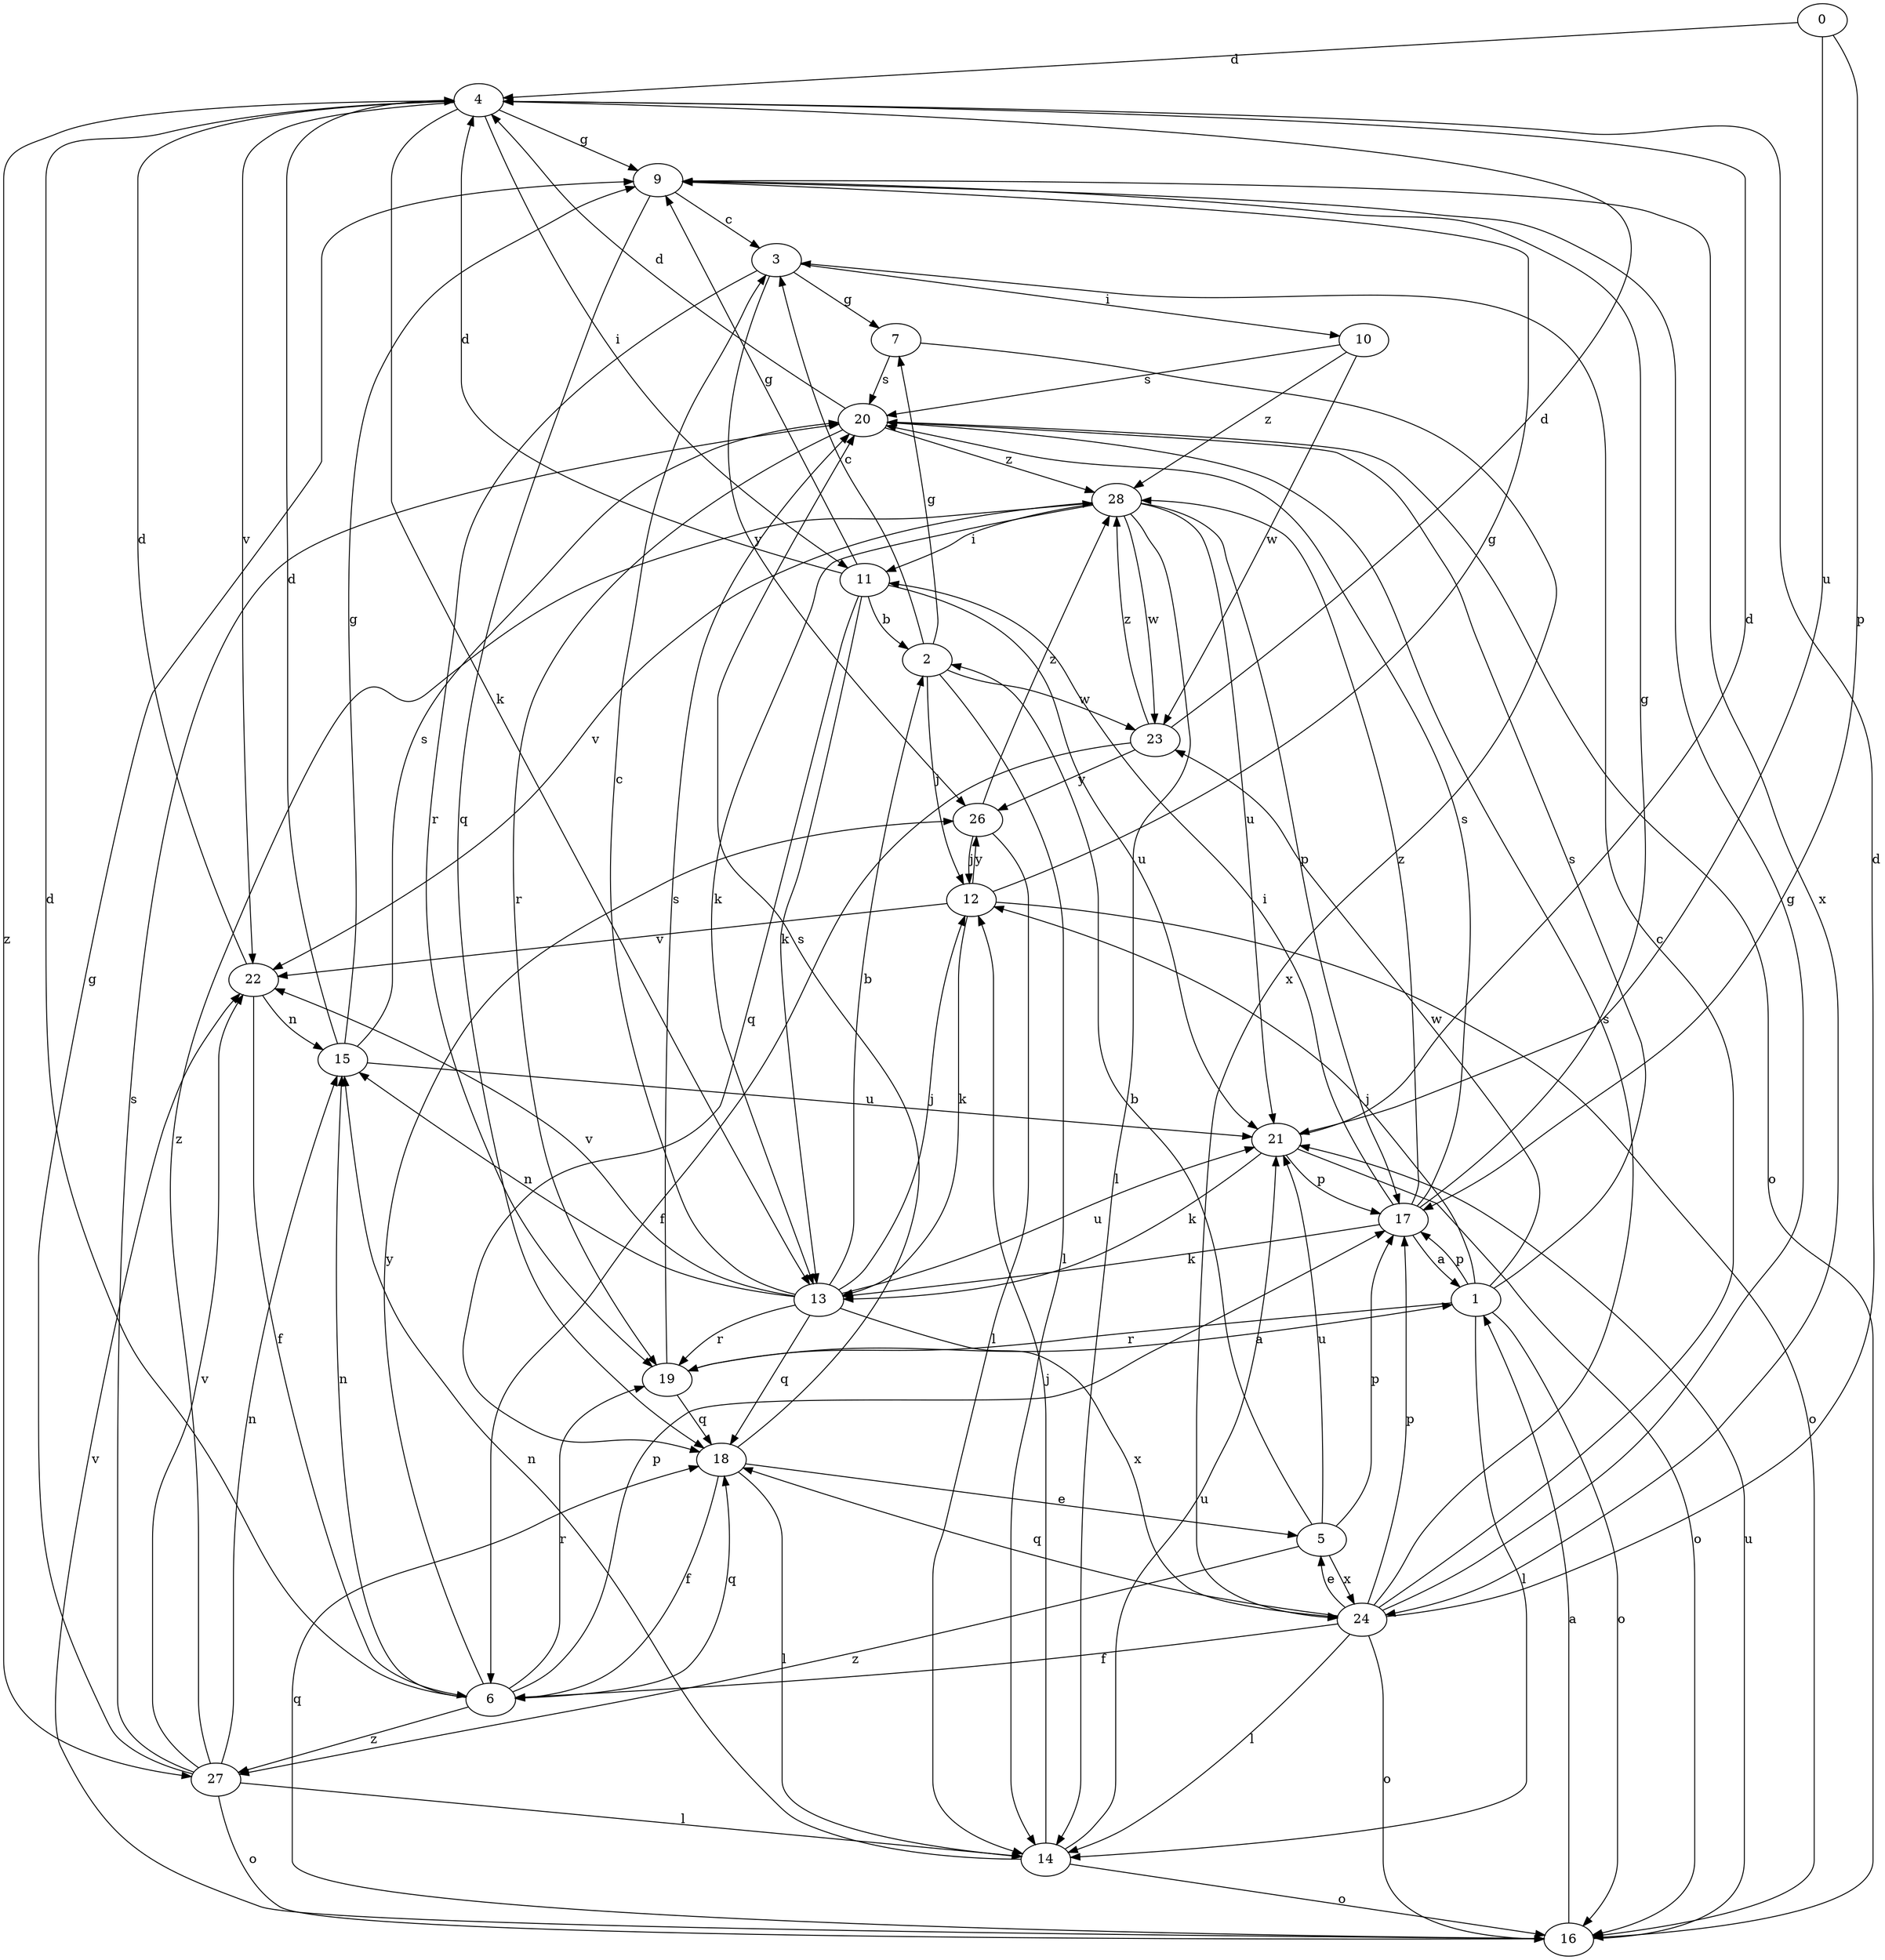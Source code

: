 strict digraph  {
0;
1;
2;
3;
4;
5;
6;
7;
9;
10;
11;
12;
13;
14;
15;
16;
17;
18;
19;
20;
21;
22;
23;
24;
26;
27;
28;
0 -> 4  [label=d];
0 -> 17  [label=p];
0 -> 21  [label=u];
1 -> 12  [label=j];
1 -> 14  [label=l];
1 -> 16  [label=o];
1 -> 17  [label=p];
1 -> 19  [label=r];
1 -> 20  [label=s];
1 -> 23  [label=w];
2 -> 3  [label=c];
2 -> 7  [label=g];
2 -> 12  [label=j];
2 -> 14  [label=l];
2 -> 23  [label=w];
3 -> 7  [label=g];
3 -> 10  [label=i];
3 -> 19  [label=r];
3 -> 26  [label=y];
4 -> 9  [label=g];
4 -> 11  [label=i];
4 -> 13  [label=k];
4 -> 22  [label=v];
4 -> 27  [label=z];
5 -> 2  [label=b];
5 -> 17  [label=p];
5 -> 21  [label=u];
5 -> 24  [label=x];
5 -> 27  [label=z];
6 -> 4  [label=d];
6 -> 15  [label=n];
6 -> 17  [label=p];
6 -> 18  [label=q];
6 -> 19  [label=r];
6 -> 26  [label=y];
6 -> 27  [label=z];
7 -> 20  [label=s];
7 -> 24  [label=x];
9 -> 3  [label=c];
9 -> 18  [label=q];
9 -> 24  [label=x];
10 -> 20  [label=s];
10 -> 23  [label=w];
10 -> 28  [label=z];
11 -> 2  [label=b];
11 -> 4  [label=d];
11 -> 9  [label=g];
11 -> 13  [label=k];
11 -> 18  [label=q];
11 -> 21  [label=u];
12 -> 9  [label=g];
12 -> 13  [label=k];
12 -> 16  [label=o];
12 -> 22  [label=v];
12 -> 26  [label=y];
13 -> 2  [label=b];
13 -> 3  [label=c];
13 -> 12  [label=j];
13 -> 15  [label=n];
13 -> 18  [label=q];
13 -> 19  [label=r];
13 -> 21  [label=u];
13 -> 22  [label=v];
13 -> 24  [label=x];
14 -> 12  [label=j];
14 -> 15  [label=n];
14 -> 16  [label=o];
14 -> 21  [label=u];
15 -> 4  [label=d];
15 -> 9  [label=g];
15 -> 20  [label=s];
15 -> 21  [label=u];
16 -> 1  [label=a];
16 -> 18  [label=q];
16 -> 21  [label=u];
16 -> 22  [label=v];
17 -> 1  [label=a];
17 -> 9  [label=g];
17 -> 11  [label=i];
17 -> 13  [label=k];
17 -> 20  [label=s];
17 -> 28  [label=z];
18 -> 5  [label=e];
18 -> 6  [label=f];
18 -> 14  [label=l];
18 -> 20  [label=s];
19 -> 1  [label=a];
19 -> 18  [label=q];
19 -> 20  [label=s];
20 -> 4  [label=d];
20 -> 16  [label=o];
20 -> 19  [label=r];
20 -> 28  [label=z];
21 -> 4  [label=d];
21 -> 13  [label=k];
21 -> 16  [label=o];
21 -> 17  [label=p];
22 -> 4  [label=d];
22 -> 6  [label=f];
22 -> 15  [label=n];
23 -> 4  [label=d];
23 -> 6  [label=f];
23 -> 26  [label=y];
23 -> 28  [label=z];
24 -> 3  [label=c];
24 -> 4  [label=d];
24 -> 5  [label=e];
24 -> 6  [label=f];
24 -> 9  [label=g];
24 -> 14  [label=l];
24 -> 16  [label=o];
24 -> 17  [label=p];
24 -> 18  [label=q];
24 -> 20  [label=s];
26 -> 12  [label=j];
26 -> 14  [label=l];
26 -> 28  [label=z];
27 -> 9  [label=g];
27 -> 14  [label=l];
27 -> 15  [label=n];
27 -> 16  [label=o];
27 -> 20  [label=s];
27 -> 22  [label=v];
27 -> 28  [label=z];
28 -> 11  [label=i];
28 -> 13  [label=k];
28 -> 14  [label=l];
28 -> 17  [label=p];
28 -> 21  [label=u];
28 -> 22  [label=v];
28 -> 23  [label=w];
}
